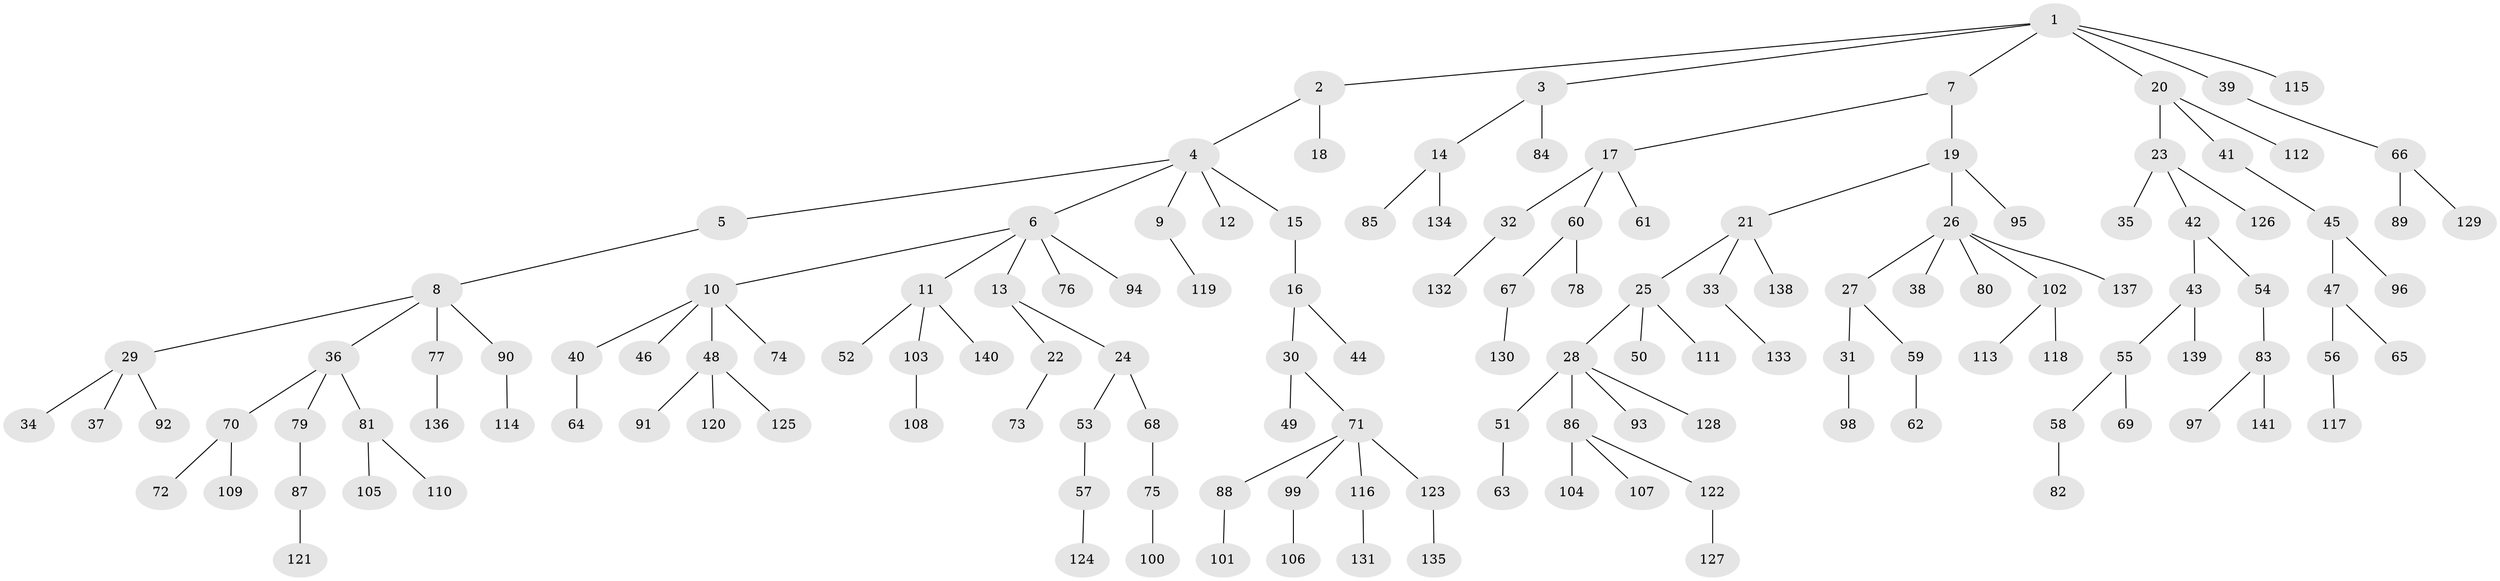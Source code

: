 // coarse degree distribution, {5: 0.041666666666666664, 2: 0.25, 3: 0.19444444444444445, 4: 0.05555555555555555, 1: 0.4583333333333333}
// Generated by graph-tools (version 1.1) at 2025/51/03/04/25 22:51:33]
// undirected, 141 vertices, 140 edges
graph export_dot {
  node [color=gray90,style=filled];
  1;
  2;
  3;
  4;
  5;
  6;
  7;
  8;
  9;
  10;
  11;
  12;
  13;
  14;
  15;
  16;
  17;
  18;
  19;
  20;
  21;
  22;
  23;
  24;
  25;
  26;
  27;
  28;
  29;
  30;
  31;
  32;
  33;
  34;
  35;
  36;
  37;
  38;
  39;
  40;
  41;
  42;
  43;
  44;
  45;
  46;
  47;
  48;
  49;
  50;
  51;
  52;
  53;
  54;
  55;
  56;
  57;
  58;
  59;
  60;
  61;
  62;
  63;
  64;
  65;
  66;
  67;
  68;
  69;
  70;
  71;
  72;
  73;
  74;
  75;
  76;
  77;
  78;
  79;
  80;
  81;
  82;
  83;
  84;
  85;
  86;
  87;
  88;
  89;
  90;
  91;
  92;
  93;
  94;
  95;
  96;
  97;
  98;
  99;
  100;
  101;
  102;
  103;
  104;
  105;
  106;
  107;
  108;
  109;
  110;
  111;
  112;
  113;
  114;
  115;
  116;
  117;
  118;
  119;
  120;
  121;
  122;
  123;
  124;
  125;
  126;
  127;
  128;
  129;
  130;
  131;
  132;
  133;
  134;
  135;
  136;
  137;
  138;
  139;
  140;
  141;
  1 -- 2;
  1 -- 3;
  1 -- 7;
  1 -- 20;
  1 -- 39;
  1 -- 115;
  2 -- 4;
  2 -- 18;
  3 -- 14;
  3 -- 84;
  4 -- 5;
  4 -- 6;
  4 -- 9;
  4 -- 12;
  4 -- 15;
  5 -- 8;
  6 -- 10;
  6 -- 11;
  6 -- 13;
  6 -- 76;
  6 -- 94;
  7 -- 17;
  7 -- 19;
  8 -- 29;
  8 -- 36;
  8 -- 77;
  8 -- 90;
  9 -- 119;
  10 -- 40;
  10 -- 46;
  10 -- 48;
  10 -- 74;
  11 -- 52;
  11 -- 103;
  11 -- 140;
  13 -- 22;
  13 -- 24;
  14 -- 85;
  14 -- 134;
  15 -- 16;
  16 -- 30;
  16 -- 44;
  17 -- 32;
  17 -- 60;
  17 -- 61;
  19 -- 21;
  19 -- 26;
  19 -- 95;
  20 -- 23;
  20 -- 41;
  20 -- 112;
  21 -- 25;
  21 -- 33;
  21 -- 138;
  22 -- 73;
  23 -- 35;
  23 -- 42;
  23 -- 126;
  24 -- 53;
  24 -- 68;
  25 -- 28;
  25 -- 50;
  25 -- 111;
  26 -- 27;
  26 -- 38;
  26 -- 80;
  26 -- 102;
  26 -- 137;
  27 -- 31;
  27 -- 59;
  28 -- 51;
  28 -- 86;
  28 -- 93;
  28 -- 128;
  29 -- 34;
  29 -- 37;
  29 -- 92;
  30 -- 49;
  30 -- 71;
  31 -- 98;
  32 -- 132;
  33 -- 133;
  36 -- 70;
  36 -- 79;
  36 -- 81;
  39 -- 66;
  40 -- 64;
  41 -- 45;
  42 -- 43;
  42 -- 54;
  43 -- 55;
  43 -- 139;
  45 -- 47;
  45 -- 96;
  47 -- 56;
  47 -- 65;
  48 -- 91;
  48 -- 120;
  48 -- 125;
  51 -- 63;
  53 -- 57;
  54 -- 83;
  55 -- 58;
  55 -- 69;
  56 -- 117;
  57 -- 124;
  58 -- 82;
  59 -- 62;
  60 -- 67;
  60 -- 78;
  66 -- 89;
  66 -- 129;
  67 -- 130;
  68 -- 75;
  70 -- 72;
  70 -- 109;
  71 -- 88;
  71 -- 99;
  71 -- 116;
  71 -- 123;
  75 -- 100;
  77 -- 136;
  79 -- 87;
  81 -- 105;
  81 -- 110;
  83 -- 97;
  83 -- 141;
  86 -- 104;
  86 -- 107;
  86 -- 122;
  87 -- 121;
  88 -- 101;
  90 -- 114;
  99 -- 106;
  102 -- 113;
  102 -- 118;
  103 -- 108;
  116 -- 131;
  122 -- 127;
  123 -- 135;
}
